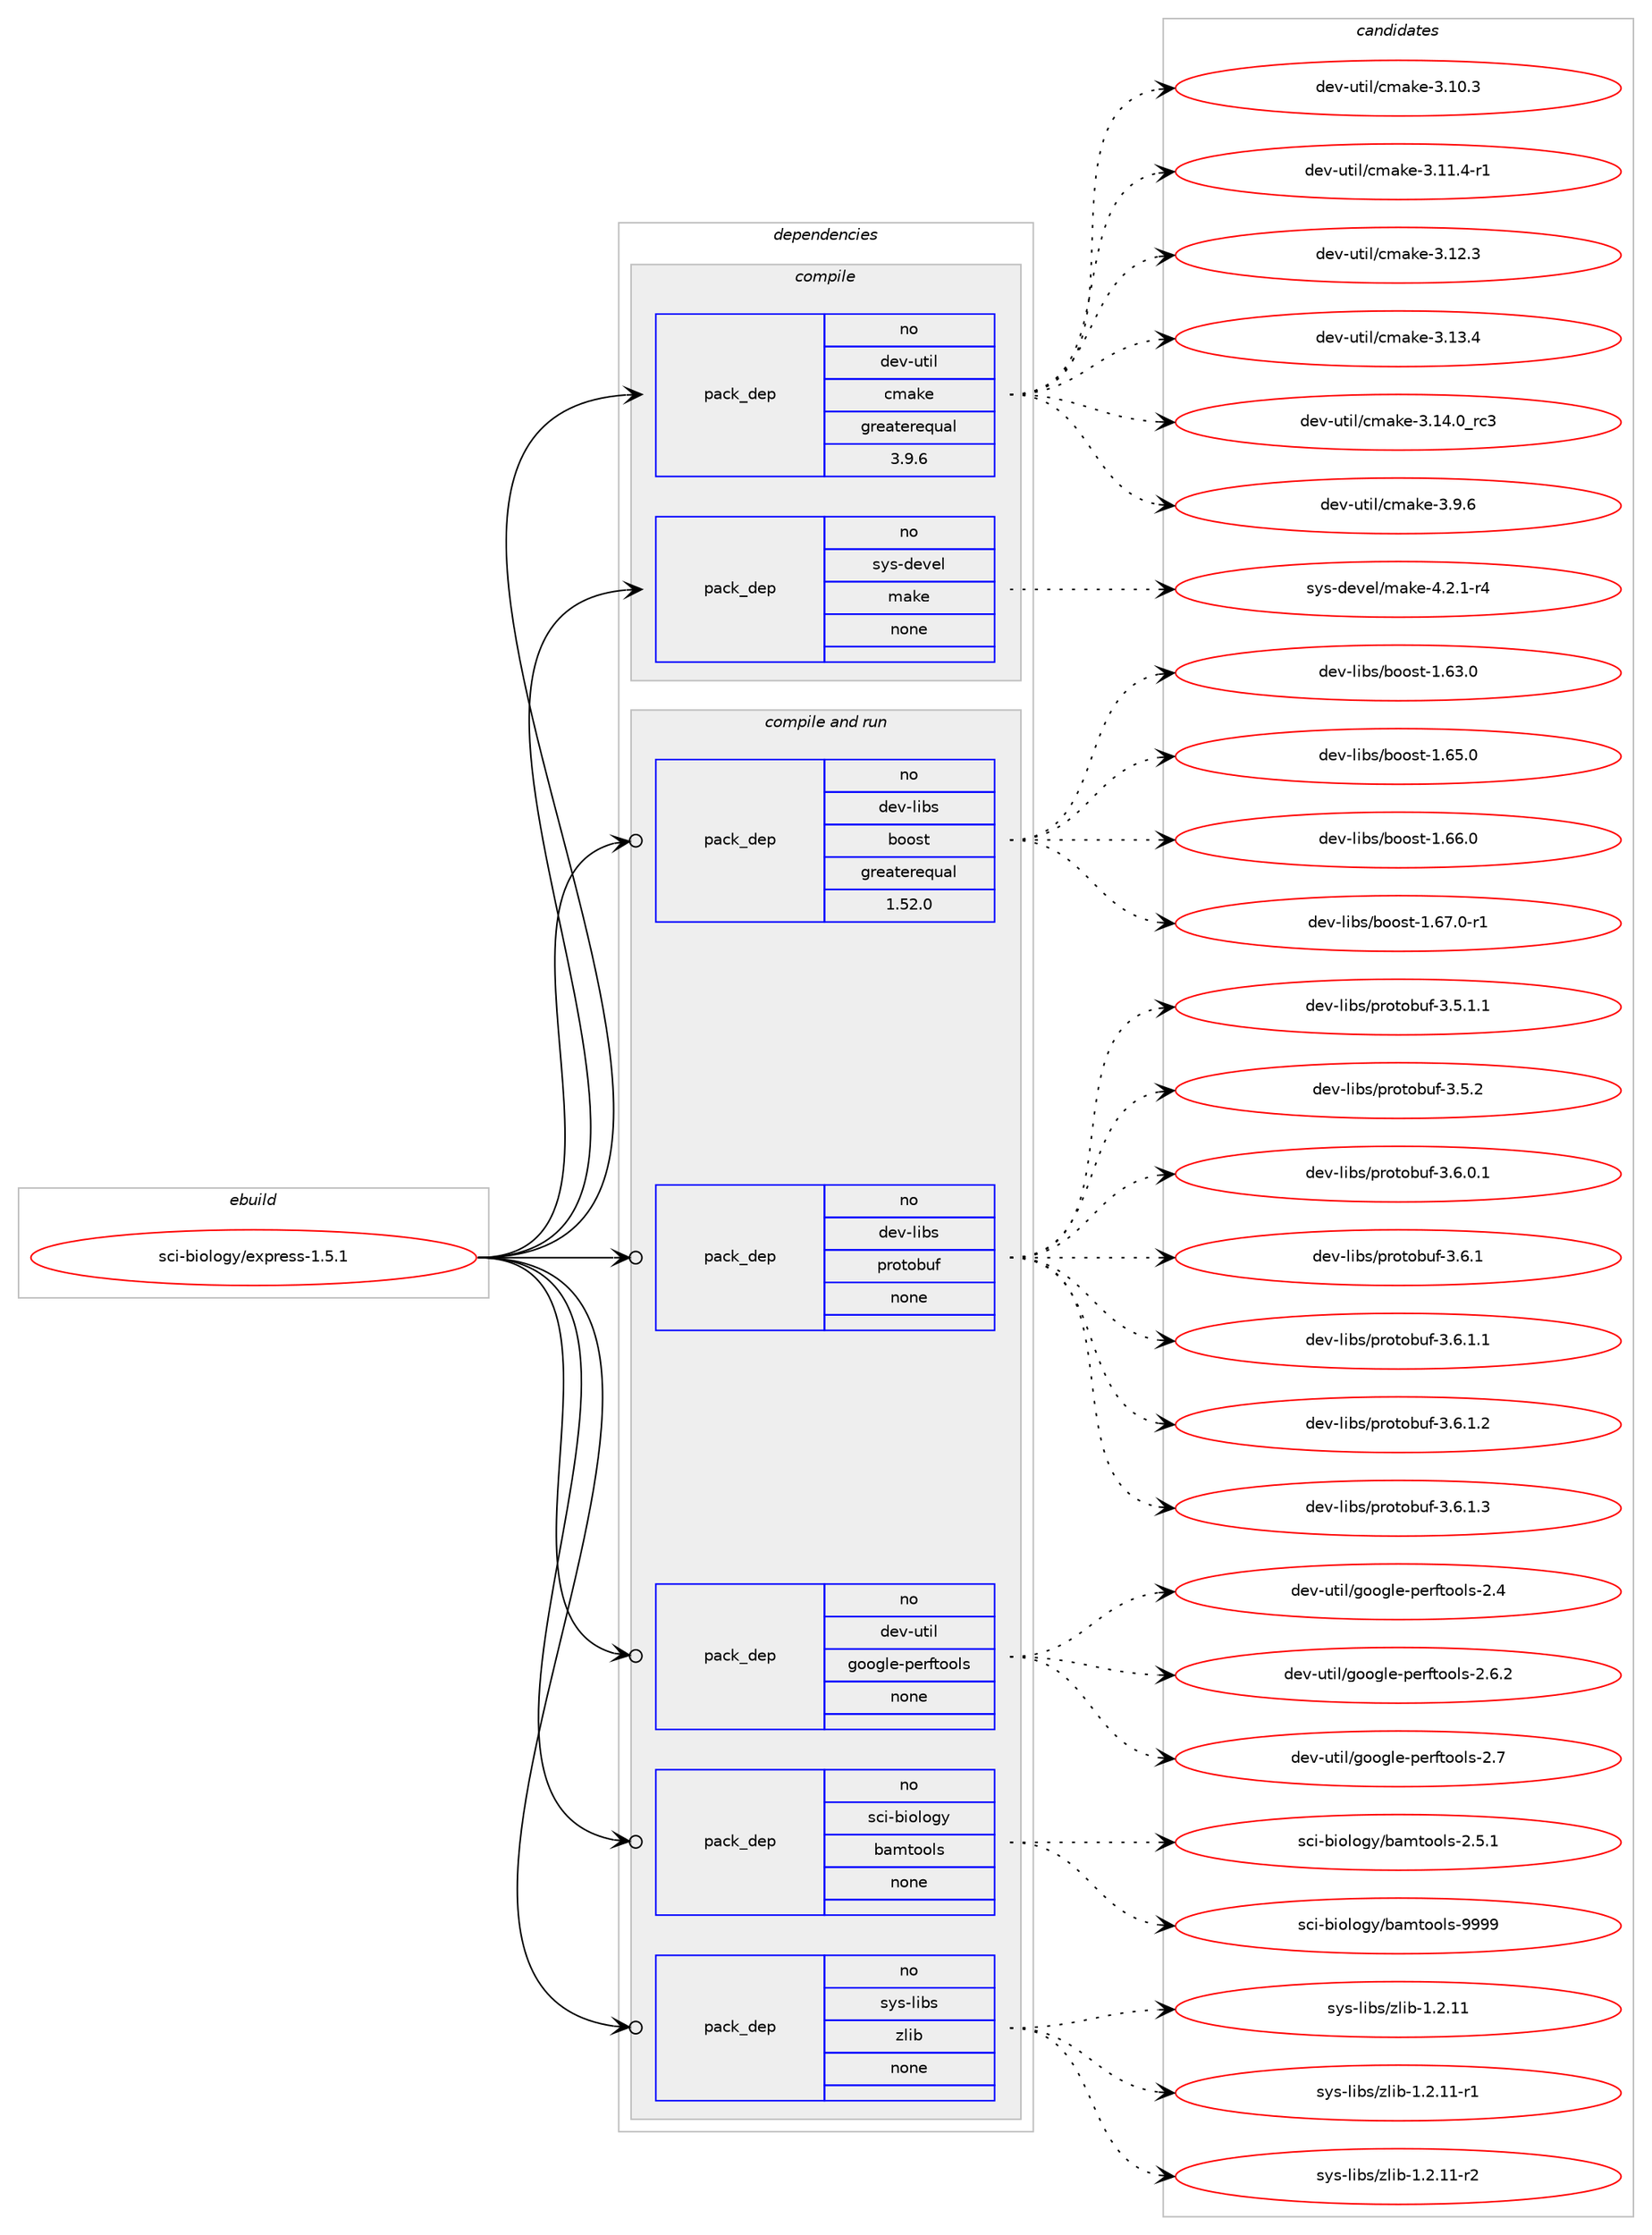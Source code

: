 digraph prolog {

# *************
# Graph options
# *************

newrank=true;
concentrate=true;
compound=true;
graph [rankdir=LR,fontname=Helvetica,fontsize=10,ranksep=1.5];#, ranksep=2.5, nodesep=0.2];
edge  [arrowhead=vee];
node  [fontname=Helvetica,fontsize=10];

# **********
# The ebuild
# **********

subgraph cluster_leftcol {
color=gray;
rank=same;
label=<<i>ebuild</i>>;
id [label="sci-biology/express-1.5.1", color=red, width=4, href="../sci-biology/express-1.5.1.svg"];
}

# ****************
# The dependencies
# ****************

subgraph cluster_midcol {
color=gray;
label=<<i>dependencies</i>>;
subgraph cluster_compile {
fillcolor="#eeeeee";
style=filled;
label=<<i>compile</i>>;
subgraph pack1206759 {
dependency1686493 [label=<<TABLE BORDER="0" CELLBORDER="1" CELLSPACING="0" CELLPADDING="4" WIDTH="220"><TR><TD ROWSPAN="6" CELLPADDING="30">pack_dep</TD></TR><TR><TD WIDTH="110">no</TD></TR><TR><TD>dev-util</TD></TR><TR><TD>cmake</TD></TR><TR><TD>greaterequal</TD></TR><TR><TD>3.9.6</TD></TR></TABLE>>, shape=none, color=blue];
}
id:e -> dependency1686493:w [weight=20,style="solid",arrowhead="vee"];
subgraph pack1206760 {
dependency1686494 [label=<<TABLE BORDER="0" CELLBORDER="1" CELLSPACING="0" CELLPADDING="4" WIDTH="220"><TR><TD ROWSPAN="6" CELLPADDING="30">pack_dep</TD></TR><TR><TD WIDTH="110">no</TD></TR><TR><TD>sys-devel</TD></TR><TR><TD>make</TD></TR><TR><TD>none</TD></TR><TR><TD></TD></TR></TABLE>>, shape=none, color=blue];
}
id:e -> dependency1686494:w [weight=20,style="solid",arrowhead="vee"];
}
subgraph cluster_compileandrun {
fillcolor="#eeeeee";
style=filled;
label=<<i>compile and run</i>>;
subgraph pack1206761 {
dependency1686495 [label=<<TABLE BORDER="0" CELLBORDER="1" CELLSPACING="0" CELLPADDING="4" WIDTH="220"><TR><TD ROWSPAN="6" CELLPADDING="30">pack_dep</TD></TR><TR><TD WIDTH="110">no</TD></TR><TR><TD>dev-libs</TD></TR><TR><TD>boost</TD></TR><TR><TD>greaterequal</TD></TR><TR><TD>1.52.0</TD></TR></TABLE>>, shape=none, color=blue];
}
id:e -> dependency1686495:w [weight=20,style="solid",arrowhead="odotvee"];
subgraph pack1206762 {
dependency1686496 [label=<<TABLE BORDER="0" CELLBORDER="1" CELLSPACING="0" CELLPADDING="4" WIDTH="220"><TR><TD ROWSPAN="6" CELLPADDING="30">pack_dep</TD></TR><TR><TD WIDTH="110">no</TD></TR><TR><TD>dev-libs</TD></TR><TR><TD>protobuf</TD></TR><TR><TD>none</TD></TR><TR><TD></TD></TR></TABLE>>, shape=none, color=blue];
}
id:e -> dependency1686496:w [weight=20,style="solid",arrowhead="odotvee"];
subgraph pack1206763 {
dependency1686497 [label=<<TABLE BORDER="0" CELLBORDER="1" CELLSPACING="0" CELLPADDING="4" WIDTH="220"><TR><TD ROWSPAN="6" CELLPADDING="30">pack_dep</TD></TR><TR><TD WIDTH="110">no</TD></TR><TR><TD>dev-util</TD></TR><TR><TD>google-perftools</TD></TR><TR><TD>none</TD></TR><TR><TD></TD></TR></TABLE>>, shape=none, color=blue];
}
id:e -> dependency1686497:w [weight=20,style="solid",arrowhead="odotvee"];
subgraph pack1206764 {
dependency1686498 [label=<<TABLE BORDER="0" CELLBORDER="1" CELLSPACING="0" CELLPADDING="4" WIDTH="220"><TR><TD ROWSPAN="6" CELLPADDING="30">pack_dep</TD></TR><TR><TD WIDTH="110">no</TD></TR><TR><TD>sci-biology</TD></TR><TR><TD>bamtools</TD></TR><TR><TD>none</TD></TR><TR><TD></TD></TR></TABLE>>, shape=none, color=blue];
}
id:e -> dependency1686498:w [weight=20,style="solid",arrowhead="odotvee"];
subgraph pack1206765 {
dependency1686499 [label=<<TABLE BORDER="0" CELLBORDER="1" CELLSPACING="0" CELLPADDING="4" WIDTH="220"><TR><TD ROWSPAN="6" CELLPADDING="30">pack_dep</TD></TR><TR><TD WIDTH="110">no</TD></TR><TR><TD>sys-libs</TD></TR><TR><TD>zlib</TD></TR><TR><TD>none</TD></TR><TR><TD></TD></TR></TABLE>>, shape=none, color=blue];
}
id:e -> dependency1686499:w [weight=20,style="solid",arrowhead="odotvee"];
}
subgraph cluster_run {
fillcolor="#eeeeee";
style=filled;
label=<<i>run</i>>;
}
}

# **************
# The candidates
# **************

subgraph cluster_choices {
rank=same;
color=gray;
label=<<i>candidates</i>>;

subgraph choice1206759 {
color=black;
nodesep=1;
choice1001011184511711610510847991099710710145514649484651 [label="dev-util/cmake-3.10.3", color=red, width=4,href="../dev-util/cmake-3.10.3.svg"];
choice10010111845117116105108479910997107101455146494946524511449 [label="dev-util/cmake-3.11.4-r1", color=red, width=4,href="../dev-util/cmake-3.11.4-r1.svg"];
choice1001011184511711610510847991099710710145514649504651 [label="dev-util/cmake-3.12.3", color=red, width=4,href="../dev-util/cmake-3.12.3.svg"];
choice1001011184511711610510847991099710710145514649514652 [label="dev-util/cmake-3.13.4", color=red, width=4,href="../dev-util/cmake-3.13.4.svg"];
choice1001011184511711610510847991099710710145514649524648951149951 [label="dev-util/cmake-3.14.0_rc3", color=red, width=4,href="../dev-util/cmake-3.14.0_rc3.svg"];
choice10010111845117116105108479910997107101455146574654 [label="dev-util/cmake-3.9.6", color=red, width=4,href="../dev-util/cmake-3.9.6.svg"];
dependency1686493:e -> choice1001011184511711610510847991099710710145514649484651:w [style=dotted,weight="100"];
dependency1686493:e -> choice10010111845117116105108479910997107101455146494946524511449:w [style=dotted,weight="100"];
dependency1686493:e -> choice1001011184511711610510847991099710710145514649504651:w [style=dotted,weight="100"];
dependency1686493:e -> choice1001011184511711610510847991099710710145514649514652:w [style=dotted,weight="100"];
dependency1686493:e -> choice1001011184511711610510847991099710710145514649524648951149951:w [style=dotted,weight="100"];
dependency1686493:e -> choice10010111845117116105108479910997107101455146574654:w [style=dotted,weight="100"];
}
subgraph choice1206760 {
color=black;
nodesep=1;
choice1151211154510010111810110847109971071014552465046494511452 [label="sys-devel/make-4.2.1-r4", color=red, width=4,href="../sys-devel/make-4.2.1-r4.svg"];
dependency1686494:e -> choice1151211154510010111810110847109971071014552465046494511452:w [style=dotted,weight="100"];
}
subgraph choice1206761 {
color=black;
nodesep=1;
choice1001011184510810598115479811111111511645494654514648 [label="dev-libs/boost-1.63.0", color=red, width=4,href="../dev-libs/boost-1.63.0.svg"];
choice1001011184510810598115479811111111511645494654534648 [label="dev-libs/boost-1.65.0", color=red, width=4,href="../dev-libs/boost-1.65.0.svg"];
choice1001011184510810598115479811111111511645494654544648 [label="dev-libs/boost-1.66.0", color=red, width=4,href="../dev-libs/boost-1.66.0.svg"];
choice10010111845108105981154798111111115116454946545546484511449 [label="dev-libs/boost-1.67.0-r1", color=red, width=4,href="../dev-libs/boost-1.67.0-r1.svg"];
dependency1686495:e -> choice1001011184510810598115479811111111511645494654514648:w [style=dotted,weight="100"];
dependency1686495:e -> choice1001011184510810598115479811111111511645494654534648:w [style=dotted,weight="100"];
dependency1686495:e -> choice1001011184510810598115479811111111511645494654544648:w [style=dotted,weight="100"];
dependency1686495:e -> choice10010111845108105981154798111111115116454946545546484511449:w [style=dotted,weight="100"];
}
subgraph choice1206762 {
color=black;
nodesep=1;
choice100101118451081059811547112114111116111981171024551465346494649 [label="dev-libs/protobuf-3.5.1.1", color=red, width=4,href="../dev-libs/protobuf-3.5.1.1.svg"];
choice10010111845108105981154711211411111611198117102455146534650 [label="dev-libs/protobuf-3.5.2", color=red, width=4,href="../dev-libs/protobuf-3.5.2.svg"];
choice100101118451081059811547112114111116111981171024551465446484649 [label="dev-libs/protobuf-3.6.0.1", color=red, width=4,href="../dev-libs/protobuf-3.6.0.1.svg"];
choice10010111845108105981154711211411111611198117102455146544649 [label="dev-libs/protobuf-3.6.1", color=red, width=4,href="../dev-libs/protobuf-3.6.1.svg"];
choice100101118451081059811547112114111116111981171024551465446494649 [label="dev-libs/protobuf-3.6.1.1", color=red, width=4,href="../dev-libs/protobuf-3.6.1.1.svg"];
choice100101118451081059811547112114111116111981171024551465446494650 [label="dev-libs/protobuf-3.6.1.2", color=red, width=4,href="../dev-libs/protobuf-3.6.1.2.svg"];
choice100101118451081059811547112114111116111981171024551465446494651 [label="dev-libs/protobuf-3.6.1.3", color=red, width=4,href="../dev-libs/protobuf-3.6.1.3.svg"];
dependency1686496:e -> choice100101118451081059811547112114111116111981171024551465346494649:w [style=dotted,weight="100"];
dependency1686496:e -> choice10010111845108105981154711211411111611198117102455146534650:w [style=dotted,weight="100"];
dependency1686496:e -> choice100101118451081059811547112114111116111981171024551465446484649:w [style=dotted,weight="100"];
dependency1686496:e -> choice10010111845108105981154711211411111611198117102455146544649:w [style=dotted,weight="100"];
dependency1686496:e -> choice100101118451081059811547112114111116111981171024551465446494649:w [style=dotted,weight="100"];
dependency1686496:e -> choice100101118451081059811547112114111116111981171024551465446494650:w [style=dotted,weight="100"];
dependency1686496:e -> choice100101118451081059811547112114111116111981171024551465446494651:w [style=dotted,weight="100"];
}
subgraph choice1206763 {
color=black;
nodesep=1;
choice10010111845117116105108471031111111031081014511210111410211611111110811545504652 [label="dev-util/google-perftools-2.4", color=red, width=4,href="../dev-util/google-perftools-2.4.svg"];
choice100101118451171161051084710311111110310810145112101114102116111111108115455046544650 [label="dev-util/google-perftools-2.6.2", color=red, width=4,href="../dev-util/google-perftools-2.6.2.svg"];
choice10010111845117116105108471031111111031081014511210111410211611111110811545504655 [label="dev-util/google-perftools-2.7", color=red, width=4,href="../dev-util/google-perftools-2.7.svg"];
dependency1686497:e -> choice10010111845117116105108471031111111031081014511210111410211611111110811545504652:w [style=dotted,weight="100"];
dependency1686497:e -> choice100101118451171161051084710311111110310810145112101114102116111111108115455046544650:w [style=dotted,weight="100"];
dependency1686497:e -> choice10010111845117116105108471031111111031081014511210111410211611111110811545504655:w [style=dotted,weight="100"];
}
subgraph choice1206764 {
color=black;
nodesep=1;
choice115991054598105111108111103121479897109116111111108115455046534649 [label="sci-biology/bamtools-2.5.1", color=red, width=4,href="../sci-biology/bamtools-2.5.1.svg"];
choice1159910545981051111081111031214798971091161111111081154557575757 [label="sci-biology/bamtools-9999", color=red, width=4,href="../sci-biology/bamtools-9999.svg"];
dependency1686498:e -> choice115991054598105111108111103121479897109116111111108115455046534649:w [style=dotted,weight="100"];
dependency1686498:e -> choice1159910545981051111081111031214798971091161111111081154557575757:w [style=dotted,weight="100"];
}
subgraph choice1206765 {
color=black;
nodesep=1;
choice1151211154510810598115471221081059845494650464949 [label="sys-libs/zlib-1.2.11", color=red, width=4,href="../sys-libs/zlib-1.2.11.svg"];
choice11512111545108105981154712210810598454946504649494511449 [label="sys-libs/zlib-1.2.11-r1", color=red, width=4,href="../sys-libs/zlib-1.2.11-r1.svg"];
choice11512111545108105981154712210810598454946504649494511450 [label="sys-libs/zlib-1.2.11-r2", color=red, width=4,href="../sys-libs/zlib-1.2.11-r2.svg"];
dependency1686499:e -> choice1151211154510810598115471221081059845494650464949:w [style=dotted,weight="100"];
dependency1686499:e -> choice11512111545108105981154712210810598454946504649494511449:w [style=dotted,weight="100"];
dependency1686499:e -> choice11512111545108105981154712210810598454946504649494511450:w [style=dotted,weight="100"];
}
}

}
